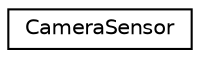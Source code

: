digraph "Graphical Class Hierarchy"
{
 // LATEX_PDF_SIZE
  edge [fontname="Helvetica",fontsize="10",labelfontname="Helvetica",labelfontsize="10"];
  node [fontname="Helvetica",fontsize="10",shape=record];
  rankdir="LR";
  Node0 [label="CameraSensor",height=0.2,width=0.4,color="black", fillcolor="white", style="filled",URL="$classCameraSensor.html",tooltip=" "];
}
